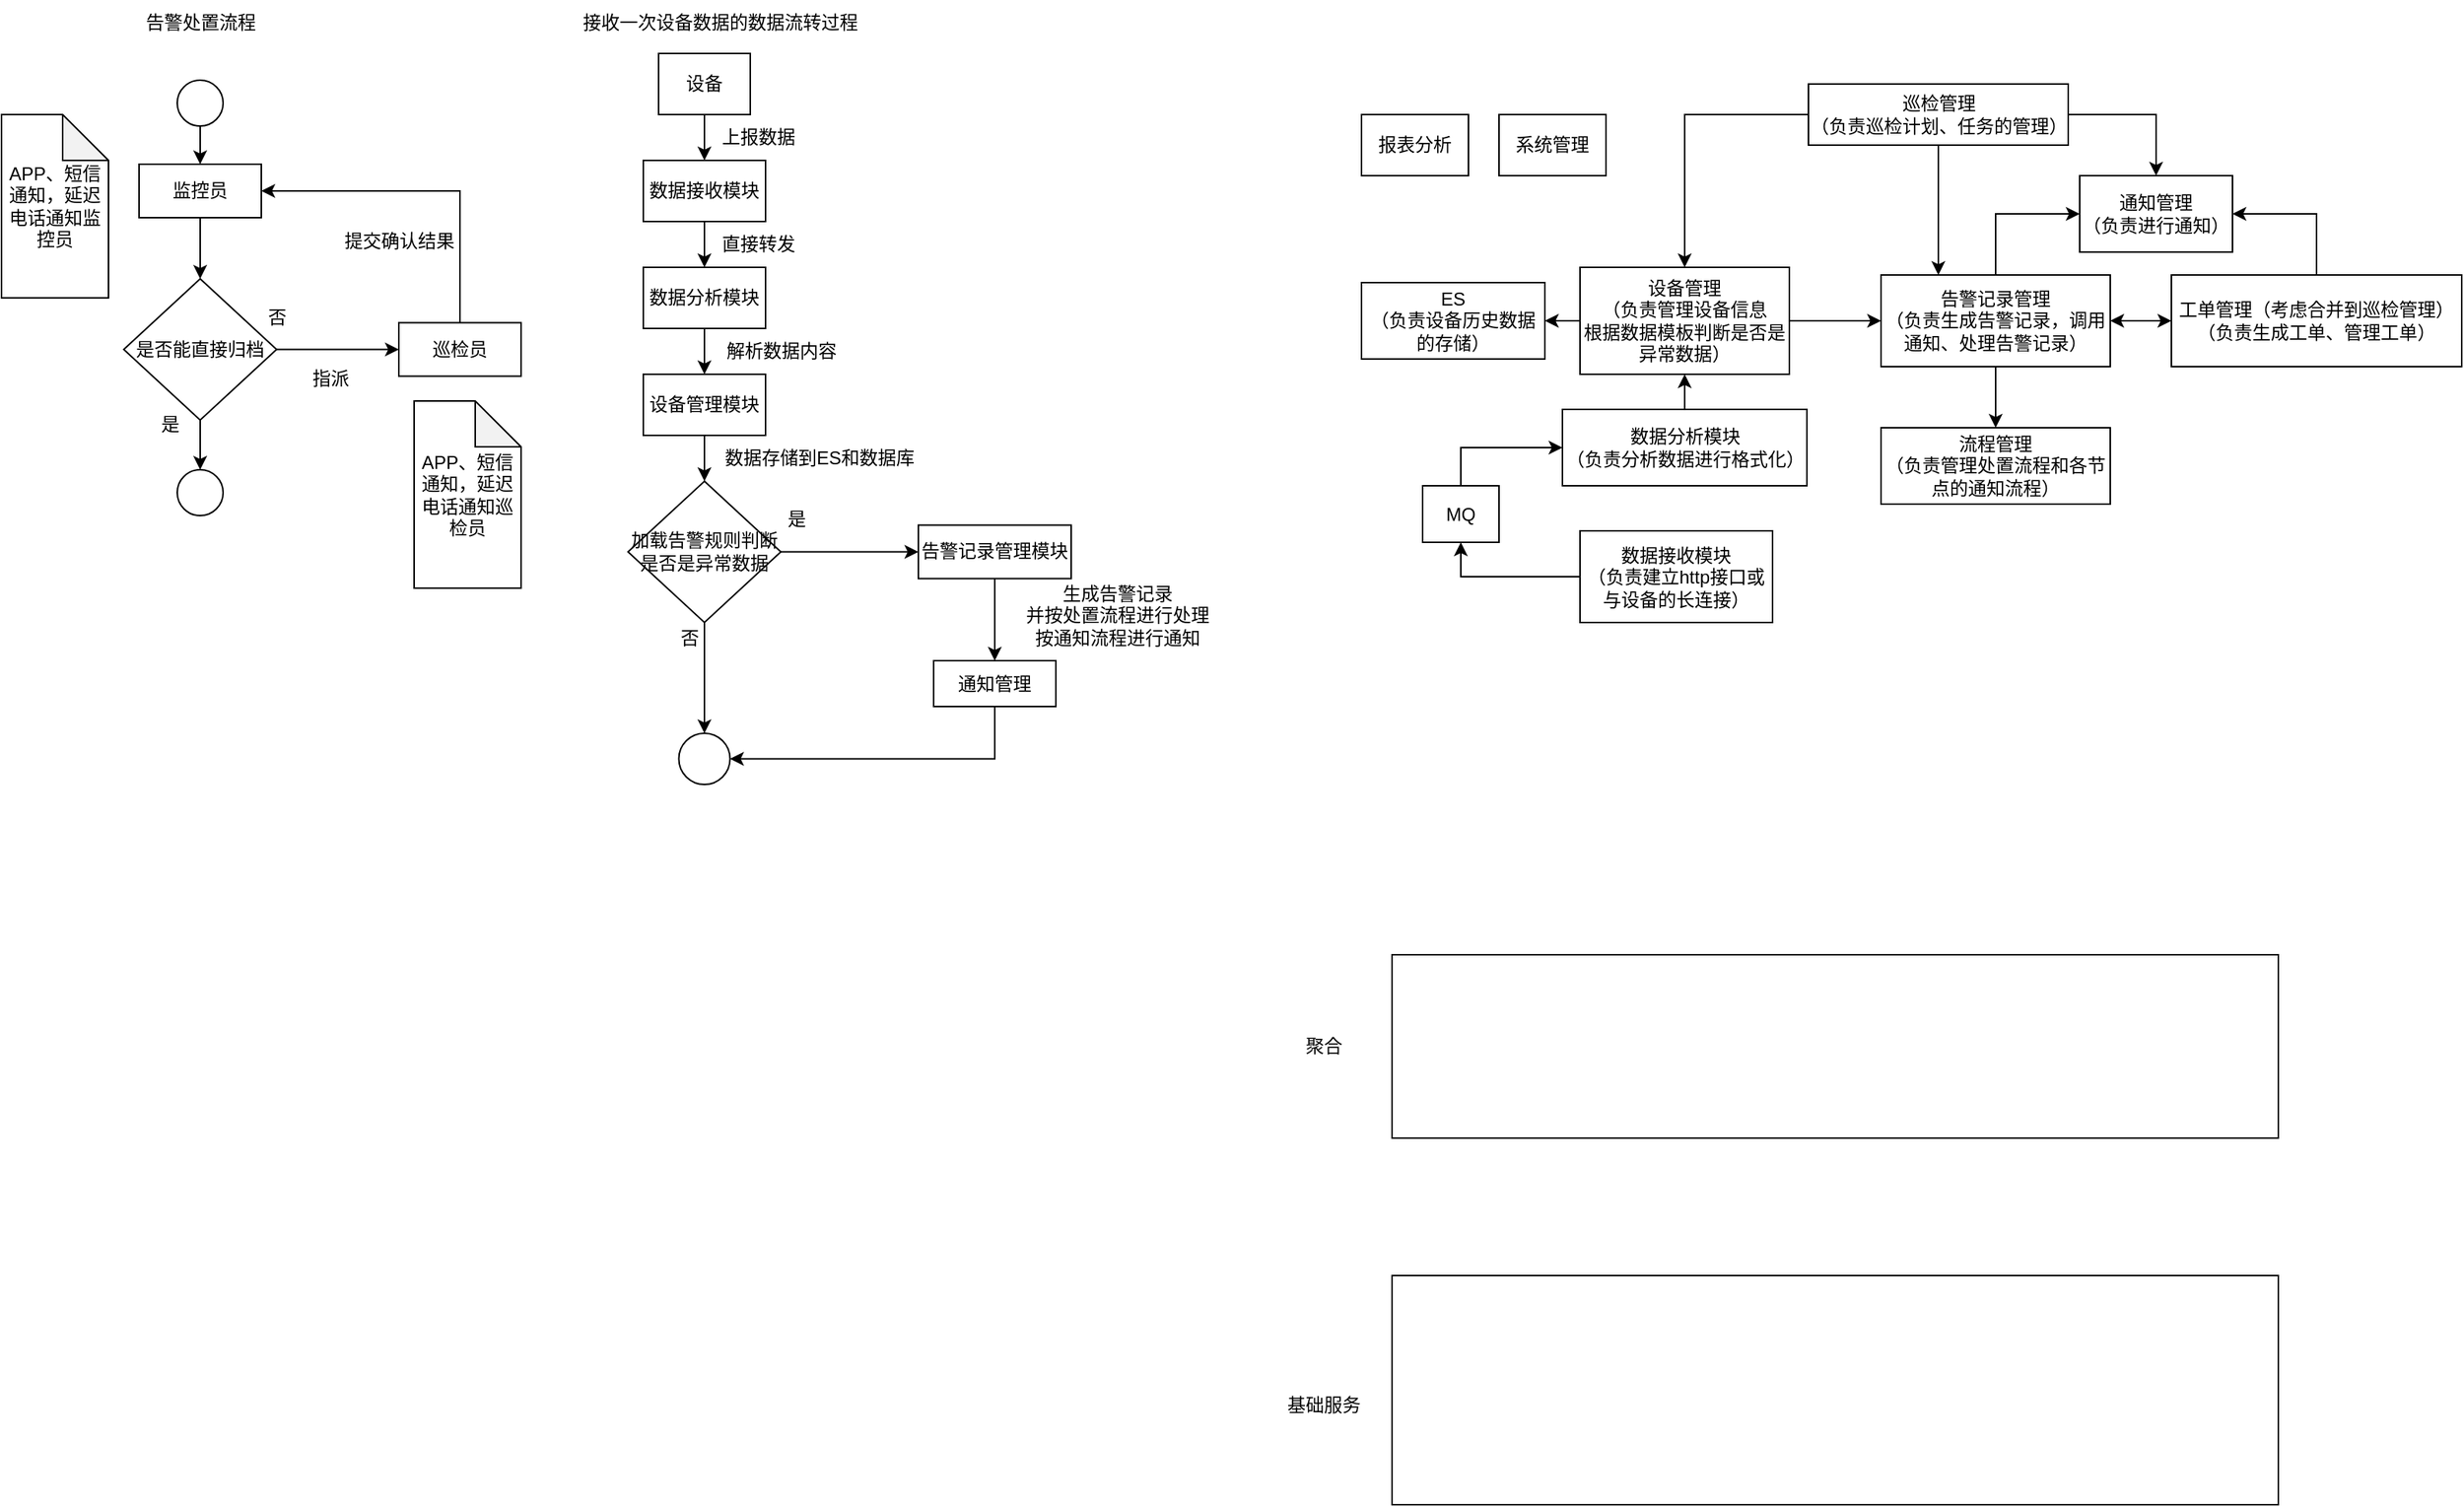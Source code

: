 <mxfile version="20.2.7" type="github">
  <diagram id="LmM8VLQaYReTrYvZlCVD" name="第 1 页">
    <mxGraphModel dx="2043" dy="1756" grid="1" gridSize="10" guides="1" tooltips="1" connect="1" arrows="1" fold="1" page="1" pageScale="1" pageWidth="827" pageHeight="1169" math="0" shadow="0">
      <root>
        <mxCell id="0" />
        <mxCell id="1" parent="0" />
        <mxCell id="2rbDTs74KEZ92r4X_NFU-2" value="" style="rounded=0;whiteSpace=wrap;html=1;" vertex="1" parent="1">
          <mxGeometry x="110" y="420" width="580" height="150" as="geometry" />
        </mxCell>
        <mxCell id="2rbDTs74KEZ92r4X_NFU-1" value="系统管理" style="rounded=0;whiteSpace=wrap;html=1;" vertex="1" parent="1">
          <mxGeometry x="180" y="-340" width="70" height="40" as="geometry" />
        </mxCell>
        <mxCell id="2rbDTs74KEZ92r4X_NFU-4" value="基础服务" style="text;html=1;resizable=0;autosize=1;align=center;verticalAlign=middle;points=[];fillColor=none;strokeColor=none;rounded=0;" vertex="1" parent="1">
          <mxGeometry x="30" y="490" width="70" height="30" as="geometry" />
        </mxCell>
        <mxCell id="2rbDTs74KEZ92r4X_NFU-5" value="" style="rounded=0;whiteSpace=wrap;html=1;" vertex="1" parent="1">
          <mxGeometry x="110" y="210" width="580" height="120" as="geometry" />
        </mxCell>
        <mxCell id="2rbDTs74KEZ92r4X_NFU-6" value="聚合" style="text;html=1;resizable=0;autosize=1;align=center;verticalAlign=middle;points=[];fillColor=none;strokeColor=none;rounded=0;" vertex="1" parent="1">
          <mxGeometry x="40" y="255" width="50" height="30" as="geometry" />
        </mxCell>
        <mxCell id="2rbDTs74KEZ92r4X_NFU-60" style="edgeStyle=orthogonalEdgeStyle;rounded=0;orthogonalLoop=1;jettySize=auto;html=1;exitX=1;exitY=0.5;exitDx=0;exitDy=0;entryX=0;entryY=0.5;entryDx=0;entryDy=0;startArrow=none;startFill=0;" edge="1" parent="1" source="2rbDTs74KEZ92r4X_NFU-7" target="2rbDTs74KEZ92r4X_NFU-9">
          <mxGeometry relative="1" as="geometry" />
        </mxCell>
        <mxCell id="2rbDTs74KEZ92r4X_NFU-7" value="设备管理&lt;br&gt;（负责管理设备信息&lt;br&gt;根据数据模板判断是否是异常数据）" style="rounded=0;whiteSpace=wrap;html=1;" vertex="1" parent="1">
          <mxGeometry x="233" y="-240" width="137" height="70" as="geometry" />
        </mxCell>
        <mxCell id="2rbDTs74KEZ92r4X_NFU-8" value="通知管理&lt;br&gt;（负责进行通知）" style="rounded=0;whiteSpace=wrap;html=1;" vertex="1" parent="1">
          <mxGeometry x="560" y="-300" width="100" height="50" as="geometry" />
        </mxCell>
        <mxCell id="2rbDTs74KEZ92r4X_NFU-23" style="edgeStyle=orthogonalEdgeStyle;rounded=0;orthogonalLoop=1;jettySize=auto;html=1;exitX=0.5;exitY=0;exitDx=0;exitDy=0;entryX=0;entryY=0.5;entryDx=0;entryDy=0;" edge="1" parent="1" source="2rbDTs74KEZ92r4X_NFU-9" target="2rbDTs74KEZ92r4X_NFU-8">
          <mxGeometry relative="1" as="geometry" />
        </mxCell>
        <mxCell id="2rbDTs74KEZ92r4X_NFU-24" style="edgeStyle=orthogonalEdgeStyle;rounded=0;orthogonalLoop=1;jettySize=auto;html=1;exitX=1;exitY=0.5;exitDx=0;exitDy=0;entryX=0;entryY=0.5;entryDx=0;entryDy=0;startArrow=classic;startFill=1;" edge="1" parent="1" source="2rbDTs74KEZ92r4X_NFU-9" target="2rbDTs74KEZ92r4X_NFU-12">
          <mxGeometry relative="1" as="geometry" />
        </mxCell>
        <mxCell id="2rbDTs74KEZ92r4X_NFU-28" style="edgeStyle=orthogonalEdgeStyle;rounded=0;orthogonalLoop=1;jettySize=auto;html=1;exitX=0.5;exitY=1;exitDx=0;exitDy=0;entryX=0.5;entryY=0;entryDx=0;entryDy=0;startArrow=none;startFill=0;" edge="1" parent="1" source="2rbDTs74KEZ92r4X_NFU-9" target="2rbDTs74KEZ92r4X_NFU-27">
          <mxGeometry relative="1" as="geometry" />
        </mxCell>
        <mxCell id="2rbDTs74KEZ92r4X_NFU-9" value="告警记录管理&lt;br&gt;（负责生成告警记录，调用通知、处理告警记录）" style="rounded=0;whiteSpace=wrap;html=1;" vertex="1" parent="1">
          <mxGeometry x="430" y="-235" width="150" height="60" as="geometry" />
        </mxCell>
        <mxCell id="2rbDTs74KEZ92r4X_NFU-29" style="edgeStyle=orthogonalEdgeStyle;rounded=0;orthogonalLoop=1;jettySize=auto;html=1;exitX=0;exitY=0.5;exitDx=0;exitDy=0;startArrow=none;startFill=0;" edge="1" parent="1" source="2rbDTs74KEZ92r4X_NFU-11" target="2rbDTs74KEZ92r4X_NFU-7">
          <mxGeometry relative="1" as="geometry" />
        </mxCell>
        <mxCell id="2rbDTs74KEZ92r4X_NFU-30" style="edgeStyle=orthogonalEdgeStyle;rounded=0;orthogonalLoop=1;jettySize=auto;html=1;exitX=0.5;exitY=1;exitDx=0;exitDy=0;entryX=0.25;entryY=0;entryDx=0;entryDy=0;startArrow=none;startFill=0;" edge="1" parent="1" source="2rbDTs74KEZ92r4X_NFU-11" target="2rbDTs74KEZ92r4X_NFU-9">
          <mxGeometry relative="1" as="geometry" />
        </mxCell>
        <mxCell id="2rbDTs74KEZ92r4X_NFU-31" style="edgeStyle=orthogonalEdgeStyle;rounded=0;orthogonalLoop=1;jettySize=auto;html=1;exitX=1;exitY=0.5;exitDx=0;exitDy=0;startArrow=none;startFill=0;" edge="1" parent="1" source="2rbDTs74KEZ92r4X_NFU-11" target="2rbDTs74KEZ92r4X_NFU-8">
          <mxGeometry relative="1" as="geometry" />
        </mxCell>
        <mxCell id="2rbDTs74KEZ92r4X_NFU-11" value="巡检管理&lt;br&gt;（负责巡检计划、任务的管理）" style="rounded=0;whiteSpace=wrap;html=1;" vertex="1" parent="1">
          <mxGeometry x="382.5" y="-360" width="170" height="40" as="geometry" />
        </mxCell>
        <mxCell id="2rbDTs74KEZ92r4X_NFU-25" style="edgeStyle=orthogonalEdgeStyle;rounded=0;orthogonalLoop=1;jettySize=auto;html=1;exitX=0.5;exitY=0;exitDx=0;exitDy=0;entryX=1;entryY=0.5;entryDx=0;entryDy=0;" edge="1" parent="1" source="2rbDTs74KEZ92r4X_NFU-12" target="2rbDTs74KEZ92r4X_NFU-8">
          <mxGeometry relative="1" as="geometry" />
        </mxCell>
        <mxCell id="2rbDTs74KEZ92r4X_NFU-12" value="工单管理（考虑合并到巡检管理）&lt;br&gt;（负责生成工单、管理工单）" style="rounded=0;whiteSpace=wrap;html=1;" vertex="1" parent="1">
          <mxGeometry x="620" y="-235" width="190" height="60" as="geometry" />
        </mxCell>
        <mxCell id="2rbDTs74KEZ92r4X_NFU-13" value="报表分析" style="rounded=0;whiteSpace=wrap;html=1;" vertex="1" parent="1">
          <mxGeometry x="90" y="-340" width="70" height="40" as="geometry" />
        </mxCell>
        <mxCell id="2rbDTs74KEZ92r4X_NFU-17" style="edgeStyle=orthogonalEdgeStyle;rounded=0;orthogonalLoop=1;jettySize=auto;html=1;exitX=0;exitY=0.5;exitDx=0;exitDy=0;entryX=0.5;entryY=1;entryDx=0;entryDy=0;" edge="1" parent="1" source="2rbDTs74KEZ92r4X_NFU-15" target="2rbDTs74KEZ92r4X_NFU-69">
          <mxGeometry relative="1" as="geometry" />
        </mxCell>
        <mxCell id="2rbDTs74KEZ92r4X_NFU-15" value="数据接收模块&lt;br&gt;（负责建立http接口或与设备的长连接）" style="rounded=0;whiteSpace=wrap;html=1;" vertex="1" parent="1">
          <mxGeometry x="233" y="-67.5" width="126" height="60" as="geometry" />
        </mxCell>
        <mxCell id="2rbDTs74KEZ92r4X_NFU-20" style="edgeStyle=orthogonalEdgeStyle;rounded=0;orthogonalLoop=1;jettySize=auto;html=1;exitX=0;exitY=0.5;exitDx=0;exitDy=0;entryX=1;entryY=0.5;entryDx=0;entryDy=0;" edge="1" parent="1" source="2rbDTs74KEZ92r4X_NFU-7" target="2rbDTs74KEZ92r4X_NFU-18">
          <mxGeometry relative="1" as="geometry" />
        </mxCell>
        <mxCell id="2rbDTs74KEZ92r4X_NFU-26" style="edgeStyle=orthogonalEdgeStyle;rounded=0;orthogonalLoop=1;jettySize=auto;html=1;exitX=0.5;exitY=0;exitDx=0;exitDy=0;entryX=0.5;entryY=1;entryDx=0;entryDy=0;" edge="1" parent="1" source="2rbDTs74KEZ92r4X_NFU-16" target="2rbDTs74KEZ92r4X_NFU-7">
          <mxGeometry relative="1" as="geometry" />
        </mxCell>
        <mxCell id="2rbDTs74KEZ92r4X_NFU-16" value="数据分析模块&lt;br&gt;（负责分析数据进行格式化）" style="rounded=0;whiteSpace=wrap;html=1;" vertex="1" parent="1">
          <mxGeometry x="221.5" y="-147" width="160" height="50" as="geometry" />
        </mxCell>
        <mxCell id="2rbDTs74KEZ92r4X_NFU-18" value="ES&lt;br&gt;（负责设备历史数据的存储）" style="rounded=0;whiteSpace=wrap;html=1;" vertex="1" parent="1">
          <mxGeometry x="90" y="-230" width="120" height="50" as="geometry" />
        </mxCell>
        <mxCell id="2rbDTs74KEZ92r4X_NFU-27" value="流程管理&lt;br&gt;（负责管理处置流程和各节点的通知流程）" style="rounded=0;whiteSpace=wrap;html=1;" vertex="1" parent="1">
          <mxGeometry x="430" y="-135" width="150" height="50" as="geometry" />
        </mxCell>
        <mxCell id="2rbDTs74KEZ92r4X_NFU-35" style="edgeStyle=orthogonalEdgeStyle;rounded=0;orthogonalLoop=1;jettySize=auto;html=1;exitX=0.5;exitY=1;exitDx=0;exitDy=0;entryX=0.5;entryY=0;entryDx=0;entryDy=0;startArrow=none;startFill=0;" edge="1" parent="1" source="2rbDTs74KEZ92r4X_NFU-32" target="2rbDTs74KEZ92r4X_NFU-34">
          <mxGeometry relative="1" as="geometry" />
        </mxCell>
        <mxCell id="2rbDTs74KEZ92r4X_NFU-32" value="设备" style="rounded=0;whiteSpace=wrap;html=1;" vertex="1" parent="1">
          <mxGeometry x="-370" y="-380" width="60" height="40" as="geometry" />
        </mxCell>
        <mxCell id="2rbDTs74KEZ92r4X_NFU-33" value="接收一次设备数据的数据流转过程" style="text;html=1;resizable=0;autosize=1;align=center;verticalAlign=middle;points=[];fillColor=none;strokeColor=none;rounded=0;" vertex="1" parent="1">
          <mxGeometry x="-430" y="-415" width="200" height="30" as="geometry" />
        </mxCell>
        <mxCell id="2rbDTs74KEZ92r4X_NFU-38" style="edgeStyle=orthogonalEdgeStyle;rounded=0;orthogonalLoop=1;jettySize=auto;html=1;exitX=0.5;exitY=1;exitDx=0;exitDy=0;startArrow=none;startFill=0;" edge="1" parent="1" source="2rbDTs74KEZ92r4X_NFU-34" target="2rbDTs74KEZ92r4X_NFU-37">
          <mxGeometry relative="1" as="geometry" />
        </mxCell>
        <mxCell id="2rbDTs74KEZ92r4X_NFU-34" value="数据接收模块" style="rounded=0;whiteSpace=wrap;html=1;" vertex="1" parent="1">
          <mxGeometry x="-380" y="-310" width="80" height="40" as="geometry" />
        </mxCell>
        <mxCell id="2rbDTs74KEZ92r4X_NFU-36" value="上报数据" style="text;html=1;resizable=0;autosize=1;align=center;verticalAlign=middle;points=[];fillColor=none;strokeColor=none;rounded=0;" vertex="1" parent="1">
          <mxGeometry x="-340" y="-340" width="70" height="30" as="geometry" />
        </mxCell>
        <mxCell id="2rbDTs74KEZ92r4X_NFU-64" style="edgeStyle=orthogonalEdgeStyle;rounded=0;orthogonalLoop=1;jettySize=auto;html=1;exitX=0.5;exitY=1;exitDx=0;exitDy=0;startArrow=none;startFill=0;" edge="1" parent="1" source="2rbDTs74KEZ92r4X_NFU-37" target="2rbDTs74KEZ92r4X_NFU-41">
          <mxGeometry relative="1" as="geometry" />
        </mxCell>
        <mxCell id="2rbDTs74KEZ92r4X_NFU-37" value="数据分析模块" style="rounded=0;whiteSpace=wrap;html=1;" vertex="1" parent="1">
          <mxGeometry x="-380" y="-240" width="80" height="40" as="geometry" />
        </mxCell>
        <mxCell id="2rbDTs74KEZ92r4X_NFU-39" value="直接转发" style="text;html=1;resizable=0;autosize=1;align=center;verticalAlign=middle;points=[];fillColor=none;strokeColor=none;rounded=0;" vertex="1" parent="1">
          <mxGeometry x="-340" y="-270" width="70" height="30" as="geometry" />
        </mxCell>
        <mxCell id="2rbDTs74KEZ92r4X_NFU-62" style="edgeStyle=orthogonalEdgeStyle;rounded=0;orthogonalLoop=1;jettySize=auto;html=1;exitX=0.5;exitY=1;exitDx=0;exitDy=0;entryX=0.5;entryY=0;entryDx=0;entryDy=0;startArrow=none;startFill=0;" edge="1" parent="1" source="2rbDTs74KEZ92r4X_NFU-41" target="2rbDTs74KEZ92r4X_NFU-61">
          <mxGeometry relative="1" as="geometry" />
        </mxCell>
        <mxCell id="2rbDTs74KEZ92r4X_NFU-41" value="设备管理模块" style="rounded=0;whiteSpace=wrap;html=1;" vertex="1" parent="1">
          <mxGeometry x="-380" y="-170" width="80" height="40" as="geometry" />
        </mxCell>
        <mxCell id="2rbDTs74KEZ92r4X_NFU-44" style="edgeStyle=orthogonalEdgeStyle;rounded=0;orthogonalLoop=1;jettySize=auto;html=1;exitX=0.5;exitY=1;exitDx=0;exitDy=0;startArrow=none;startFill=0;" edge="1" parent="1">
          <mxGeometry relative="1" as="geometry">
            <mxPoint x="-160" y="140" as="sourcePoint" />
            <mxPoint x="-160" y="140" as="targetPoint" />
          </mxGeometry>
        </mxCell>
        <mxCell id="2rbDTs74KEZ92r4X_NFU-54" style="edgeStyle=orthogonalEdgeStyle;rounded=0;orthogonalLoop=1;jettySize=auto;html=1;exitX=0.5;exitY=1;exitDx=0;exitDy=0;entryX=0.5;entryY=0;entryDx=0;entryDy=0;startArrow=none;startFill=0;" edge="1" parent="1" source="2rbDTs74KEZ92r4X_NFU-47" target="2rbDTs74KEZ92r4X_NFU-53">
          <mxGeometry relative="1" as="geometry" />
        </mxCell>
        <mxCell id="2rbDTs74KEZ92r4X_NFU-47" value="告警记录管理模块" style="rounded=0;whiteSpace=wrap;html=1;" vertex="1" parent="1">
          <mxGeometry x="-200" y="-71.25" width="100" height="35" as="geometry" />
        </mxCell>
        <mxCell id="2rbDTs74KEZ92r4X_NFU-50" value="解析数据内容" style="text;html=1;resizable=0;autosize=1;align=center;verticalAlign=middle;points=[];fillColor=none;strokeColor=none;rounded=0;" vertex="1" parent="1">
          <mxGeometry x="-340" y="-200" width="100" height="30" as="geometry" />
        </mxCell>
        <mxCell id="2rbDTs74KEZ92r4X_NFU-51" value="是" style="text;html=1;resizable=0;autosize=1;align=center;verticalAlign=middle;points=[];fillColor=none;strokeColor=none;rounded=0;" vertex="1" parent="1">
          <mxGeometry x="-300" y="-90" width="40" height="30" as="geometry" />
        </mxCell>
        <mxCell id="2rbDTs74KEZ92r4X_NFU-52" value="否" style="text;html=1;resizable=0;autosize=1;align=center;verticalAlign=middle;points=[];fillColor=none;strokeColor=none;rounded=0;" vertex="1" parent="1">
          <mxGeometry x="-370" y="-12.5" width="40" height="30" as="geometry" />
        </mxCell>
        <mxCell id="2rbDTs74KEZ92r4X_NFU-67" style="edgeStyle=orthogonalEdgeStyle;rounded=0;orthogonalLoop=1;jettySize=auto;html=1;exitX=0.5;exitY=1;exitDx=0;exitDy=0;entryX=1;entryY=0.5;entryDx=0;entryDy=0;startArrow=none;startFill=0;" edge="1" parent="1" source="2rbDTs74KEZ92r4X_NFU-53" target="2rbDTs74KEZ92r4X_NFU-66">
          <mxGeometry relative="1" as="geometry" />
        </mxCell>
        <mxCell id="2rbDTs74KEZ92r4X_NFU-53" value="通知管理" style="rounded=0;whiteSpace=wrap;html=1;" vertex="1" parent="1">
          <mxGeometry x="-190" y="17.5" width="80" height="30" as="geometry" />
        </mxCell>
        <mxCell id="2rbDTs74KEZ92r4X_NFU-55" value="生成告警记录&lt;br&gt;并按处置流程进行处理&lt;br&gt;按通知流程进行通知" style="text;html=1;resizable=0;autosize=1;align=center;verticalAlign=middle;points=[];fillColor=none;strokeColor=none;rounded=0;" vertex="1" parent="1">
          <mxGeometry x="-140" y="-42.5" width="140" height="60" as="geometry" />
        </mxCell>
        <mxCell id="2rbDTs74KEZ92r4X_NFU-63" style="edgeStyle=orthogonalEdgeStyle;rounded=0;orthogonalLoop=1;jettySize=auto;html=1;exitX=1;exitY=0.5;exitDx=0;exitDy=0;entryX=0;entryY=0.5;entryDx=0;entryDy=0;startArrow=none;startFill=0;" edge="1" parent="1" source="2rbDTs74KEZ92r4X_NFU-61" target="2rbDTs74KEZ92r4X_NFU-47">
          <mxGeometry relative="1" as="geometry" />
        </mxCell>
        <mxCell id="2rbDTs74KEZ92r4X_NFU-65" style="edgeStyle=orthogonalEdgeStyle;rounded=0;orthogonalLoop=1;jettySize=auto;html=1;exitX=0.5;exitY=1;exitDx=0;exitDy=0;startArrow=none;startFill=0;" edge="1" parent="1" source="2rbDTs74KEZ92r4X_NFU-61" target="2rbDTs74KEZ92r4X_NFU-66">
          <mxGeometry relative="1" as="geometry">
            <mxPoint x="-340" y="35" as="targetPoint" />
          </mxGeometry>
        </mxCell>
        <mxCell id="2rbDTs74KEZ92r4X_NFU-61" value="加载告警规则判断&lt;br&gt;是否是异常数据" style="rhombus;whiteSpace=wrap;html=1;" vertex="1" parent="1">
          <mxGeometry x="-390" y="-100" width="100" height="92.5" as="geometry" />
        </mxCell>
        <mxCell id="2rbDTs74KEZ92r4X_NFU-66" value="" style="ellipse;whiteSpace=wrap;html=1;aspect=fixed;" vertex="1" parent="1">
          <mxGeometry x="-356.75" y="65" width="33.5" height="33.5" as="geometry" />
        </mxCell>
        <mxCell id="2rbDTs74KEZ92r4X_NFU-68" value="数据存储到ES和数据库" style="text;html=1;resizable=0;autosize=1;align=center;verticalAlign=middle;points=[];fillColor=none;strokeColor=none;rounded=0;" vertex="1" parent="1">
          <mxGeometry x="-340" y="-130" width="150" height="30" as="geometry" />
        </mxCell>
        <mxCell id="2rbDTs74KEZ92r4X_NFU-70" style="edgeStyle=orthogonalEdgeStyle;rounded=0;orthogonalLoop=1;jettySize=auto;html=1;exitX=0.5;exitY=0;exitDx=0;exitDy=0;entryX=0;entryY=0.5;entryDx=0;entryDy=0;startArrow=none;startFill=0;" edge="1" parent="1" source="2rbDTs74KEZ92r4X_NFU-69" target="2rbDTs74KEZ92r4X_NFU-16">
          <mxGeometry relative="1" as="geometry" />
        </mxCell>
        <mxCell id="2rbDTs74KEZ92r4X_NFU-69" value="MQ" style="rounded=0;whiteSpace=wrap;html=1;" vertex="1" parent="1">
          <mxGeometry x="130" y="-97" width="50" height="37" as="geometry" />
        </mxCell>
        <mxCell id="2rbDTs74KEZ92r4X_NFU-79" style="edgeStyle=orthogonalEdgeStyle;rounded=0;orthogonalLoop=1;jettySize=auto;html=1;exitX=0.5;exitY=1;exitDx=0;exitDy=0;entryX=0.5;entryY=0;entryDx=0;entryDy=0;startArrow=none;startFill=0;" edge="1" parent="1" source="2rbDTs74KEZ92r4X_NFU-71" target="2rbDTs74KEZ92r4X_NFU-76">
          <mxGeometry relative="1" as="geometry" />
        </mxCell>
        <mxCell id="2rbDTs74KEZ92r4X_NFU-71" value="监控员" style="rounded=0;whiteSpace=wrap;html=1;" vertex="1" parent="1">
          <mxGeometry x="-710" y="-307.5" width="80" height="35" as="geometry" />
        </mxCell>
        <mxCell id="2rbDTs74KEZ92r4X_NFU-84" style="edgeStyle=orthogonalEdgeStyle;rounded=0;orthogonalLoop=1;jettySize=auto;html=1;exitX=0.5;exitY=0;exitDx=0;exitDy=0;entryX=1;entryY=0.5;entryDx=0;entryDy=0;startArrow=none;startFill=0;" edge="1" parent="1" source="2rbDTs74KEZ92r4X_NFU-72" target="2rbDTs74KEZ92r4X_NFU-71">
          <mxGeometry relative="1" as="geometry" />
        </mxCell>
        <mxCell id="2rbDTs74KEZ92r4X_NFU-72" value="巡检员" style="rounded=0;whiteSpace=wrap;html=1;" vertex="1" parent="1">
          <mxGeometry x="-540" y="-203.75" width="80" height="35" as="geometry" />
        </mxCell>
        <mxCell id="2rbDTs74KEZ92r4X_NFU-74" style="edgeStyle=orthogonalEdgeStyle;rounded=0;orthogonalLoop=1;jettySize=auto;html=1;exitX=0.5;exitY=1;exitDx=0;exitDy=0;entryX=0.5;entryY=0;entryDx=0;entryDy=0;startArrow=none;startFill=0;" edge="1" parent="1" source="2rbDTs74KEZ92r4X_NFU-73" target="2rbDTs74KEZ92r4X_NFU-71">
          <mxGeometry relative="1" as="geometry" />
        </mxCell>
        <mxCell id="2rbDTs74KEZ92r4X_NFU-73" value="" style="ellipse;whiteSpace=wrap;html=1;aspect=fixed;" vertex="1" parent="1">
          <mxGeometry x="-685" y="-362.5" width="30" height="30" as="geometry" />
        </mxCell>
        <mxCell id="2rbDTs74KEZ92r4X_NFU-75" value="" style="ellipse;whiteSpace=wrap;html=1;aspect=fixed;" vertex="1" parent="1">
          <mxGeometry x="-685" y="-107.5" width="30" height="30" as="geometry" />
        </mxCell>
        <mxCell id="2rbDTs74KEZ92r4X_NFU-77" style="edgeStyle=orthogonalEdgeStyle;rounded=0;orthogonalLoop=1;jettySize=auto;html=1;exitX=0.5;exitY=1;exitDx=0;exitDy=0;entryX=0.5;entryY=0;entryDx=0;entryDy=0;startArrow=none;startFill=0;" edge="1" parent="1" source="2rbDTs74KEZ92r4X_NFU-76" target="2rbDTs74KEZ92r4X_NFU-75">
          <mxGeometry relative="1" as="geometry" />
        </mxCell>
        <mxCell id="2rbDTs74KEZ92r4X_NFU-78" style="edgeStyle=orthogonalEdgeStyle;rounded=0;orthogonalLoop=1;jettySize=auto;html=1;exitX=1;exitY=0.5;exitDx=0;exitDy=0;entryX=0;entryY=0.5;entryDx=0;entryDy=0;startArrow=none;startFill=0;" edge="1" parent="1" source="2rbDTs74KEZ92r4X_NFU-76" target="2rbDTs74KEZ92r4X_NFU-72">
          <mxGeometry relative="1" as="geometry" />
        </mxCell>
        <mxCell id="2rbDTs74KEZ92r4X_NFU-76" value="是否能直接归档" style="rhombus;whiteSpace=wrap;html=1;" vertex="1" parent="1">
          <mxGeometry x="-720" y="-232.5" width="100" height="92.5" as="geometry" />
        </mxCell>
        <mxCell id="2rbDTs74KEZ92r4X_NFU-80" value="是" style="text;html=1;resizable=0;autosize=1;align=center;verticalAlign=middle;points=[];fillColor=none;strokeColor=none;rounded=0;" vertex="1" parent="1">
          <mxGeometry x="-710" y="-152.5" width="40" height="30" as="geometry" />
        </mxCell>
        <mxCell id="2rbDTs74KEZ92r4X_NFU-81" value="否" style="text;html=1;resizable=0;autosize=1;align=center;verticalAlign=middle;points=[];fillColor=none;strokeColor=none;rounded=0;" vertex="1" parent="1">
          <mxGeometry x="-640" y="-222.5" width="40" height="30" as="geometry" />
        </mxCell>
        <mxCell id="2rbDTs74KEZ92r4X_NFU-82" value="指派" style="text;html=1;resizable=0;autosize=1;align=center;verticalAlign=middle;points=[];fillColor=none;strokeColor=none;rounded=0;" vertex="1" parent="1">
          <mxGeometry x="-610" y="-182.5" width="50" height="30" as="geometry" />
        </mxCell>
        <mxCell id="2rbDTs74KEZ92r4X_NFU-85" value="提交确认结果" style="text;html=1;resizable=0;autosize=1;align=center;verticalAlign=middle;points=[];fillColor=none;strokeColor=none;rounded=0;" vertex="1" parent="1">
          <mxGeometry x="-590" y="-272.5" width="100" height="30" as="geometry" />
        </mxCell>
        <mxCell id="2rbDTs74KEZ92r4X_NFU-87" value="告警处置流程" style="text;html=1;resizable=0;autosize=1;align=center;verticalAlign=middle;points=[];fillColor=none;strokeColor=none;rounded=0;" vertex="1" parent="1">
          <mxGeometry x="-720" y="-415" width="100" height="30" as="geometry" />
        </mxCell>
        <mxCell id="2rbDTs74KEZ92r4X_NFU-88" value="APP、短信通知，延迟电话通知监控员" style="shape=note;whiteSpace=wrap;html=1;backgroundOutline=1;darkOpacity=0.05;" vertex="1" parent="1">
          <mxGeometry x="-800" y="-340" width="70" height="120" as="geometry" />
        </mxCell>
        <mxCell id="2rbDTs74KEZ92r4X_NFU-89" value="APP、短信通知，延迟电话通知巡检员" style="shape=note;whiteSpace=wrap;html=1;backgroundOutline=1;darkOpacity=0.05;" vertex="1" parent="1">
          <mxGeometry x="-530" y="-152.5" width="70" height="122.5" as="geometry" />
        </mxCell>
      </root>
    </mxGraphModel>
  </diagram>
</mxfile>
